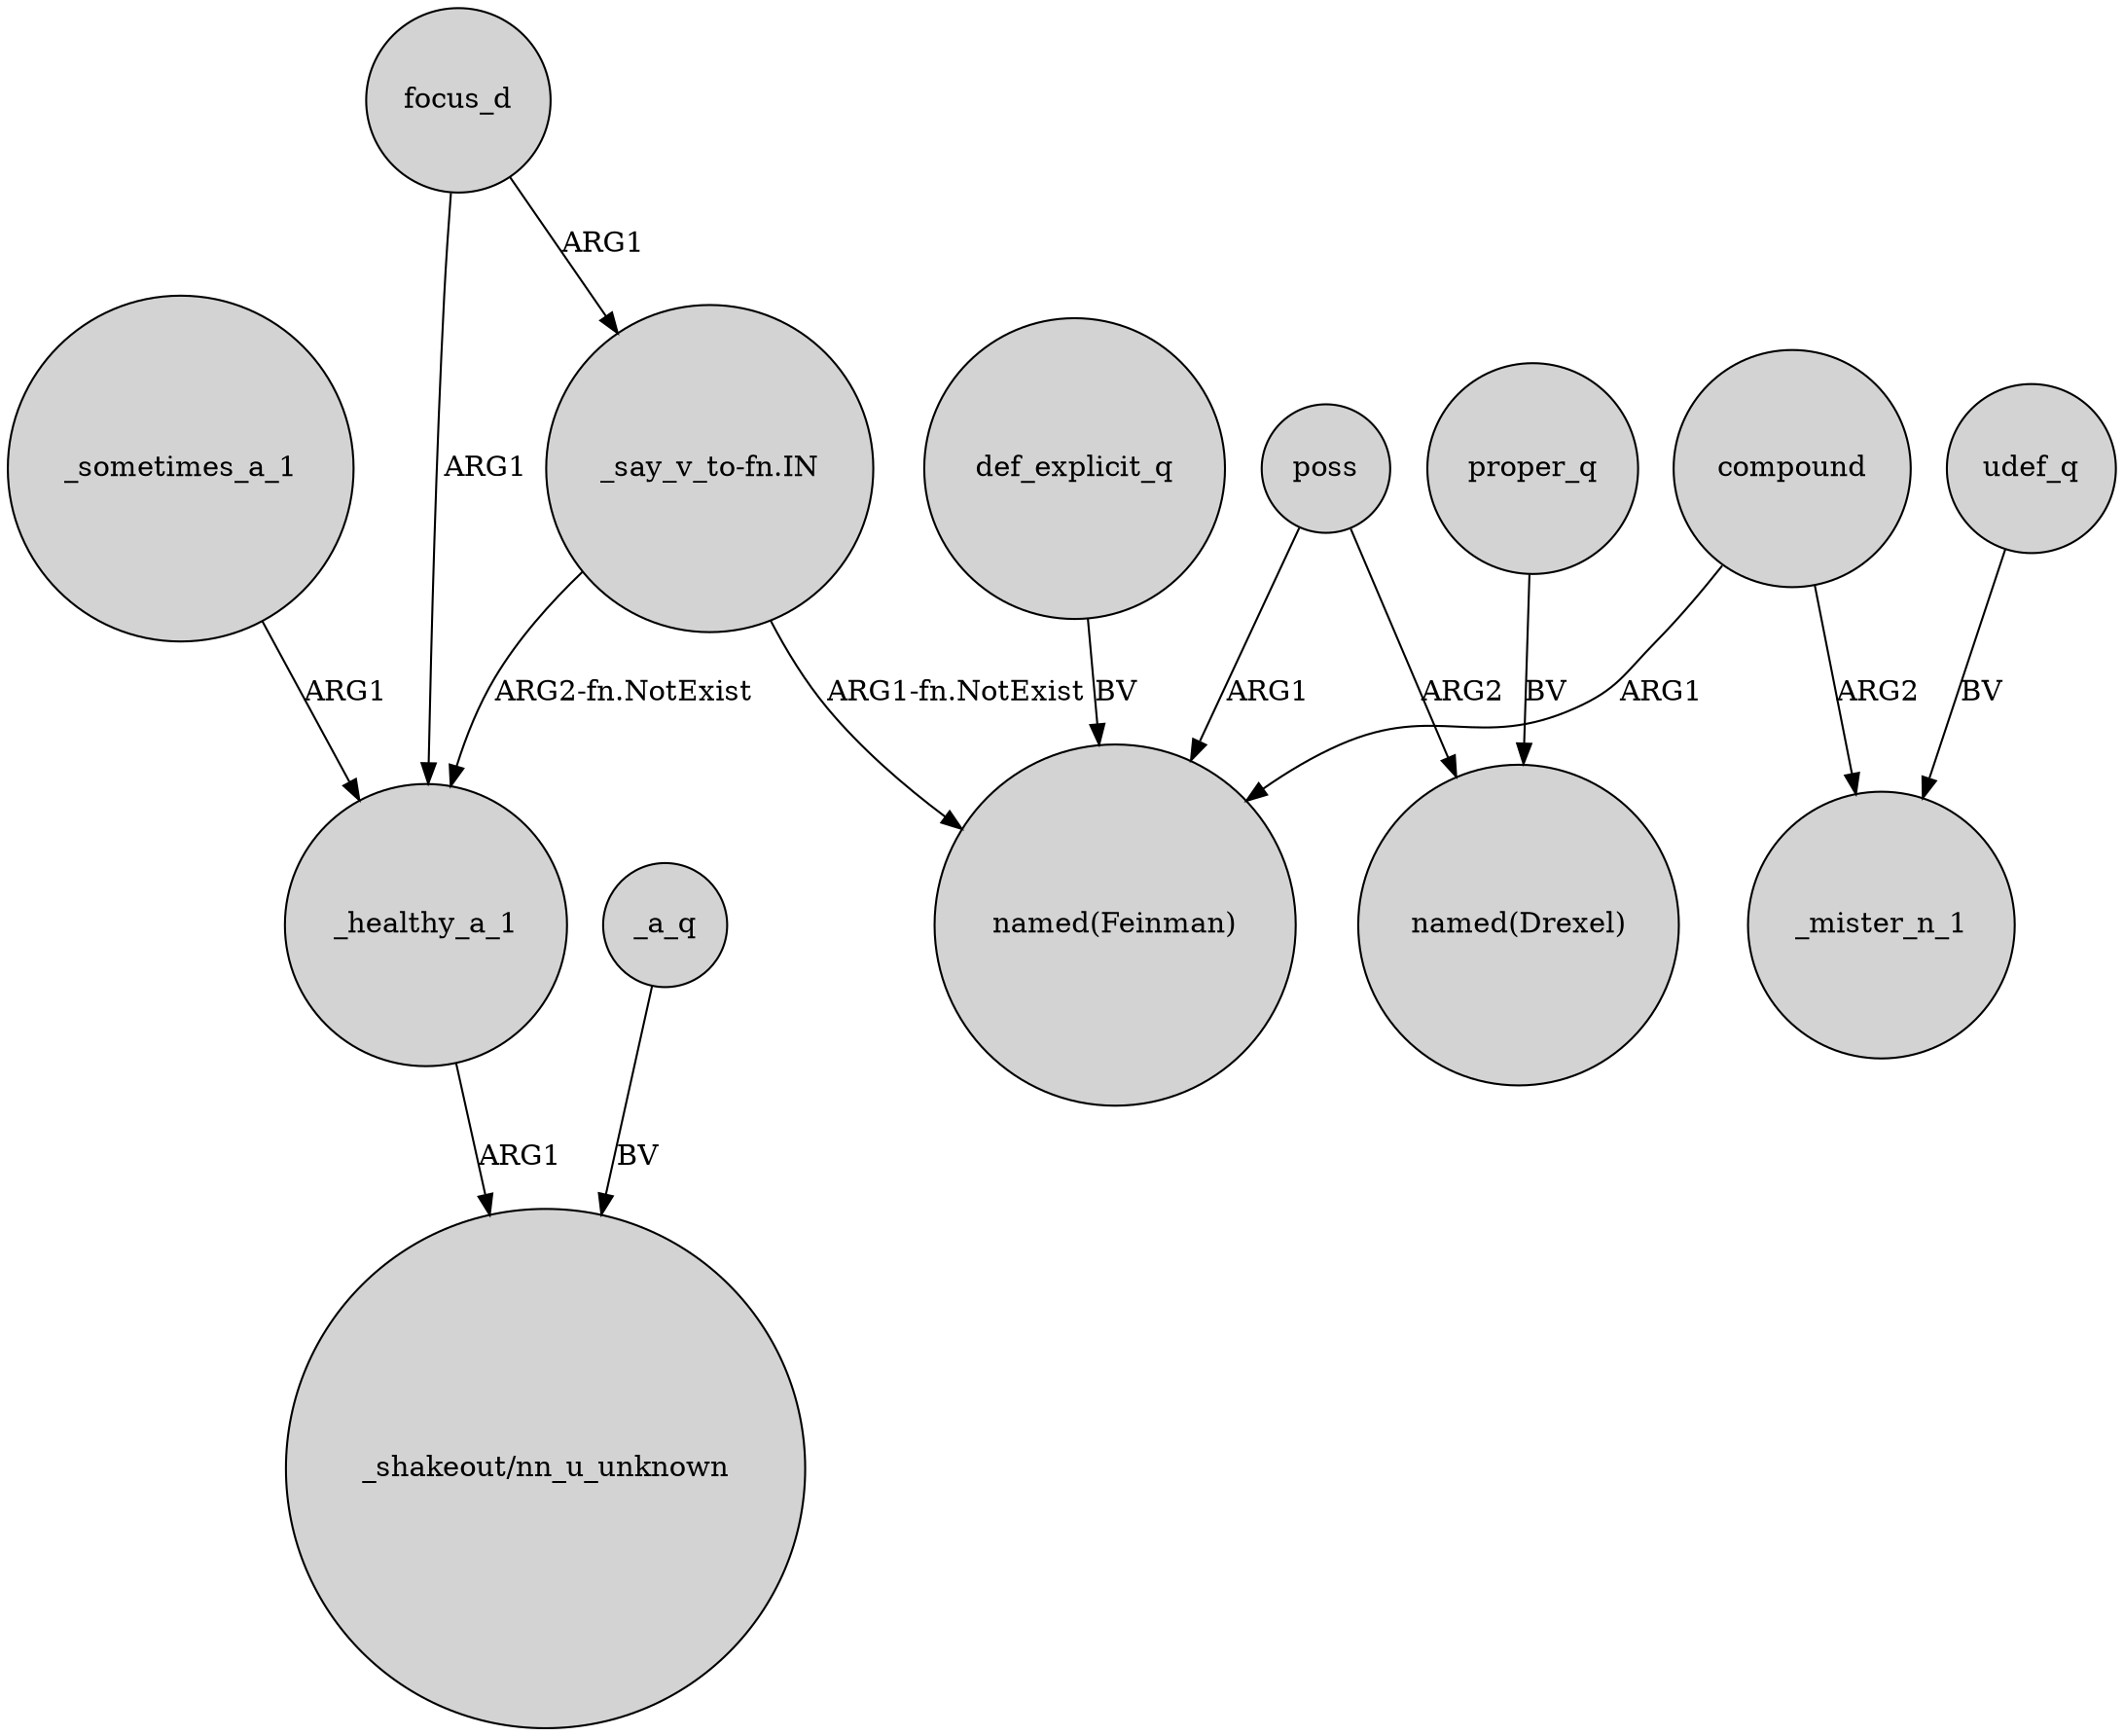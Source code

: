 digraph {
	node [shape=circle style=filled]
	"_say_v_to-fn.IN" -> _healthy_a_1 [label="ARG2-fn.NotExist"]
	udef_q -> _mister_n_1 [label=BV]
	poss -> "named(Drexel)" [label=ARG2]
	_sometimes_a_1 -> _healthy_a_1 [label=ARG1]
	compound -> "named(Feinman)" [label=ARG1]
	poss -> "named(Feinman)" [label=ARG1]
	_healthy_a_1 -> "_shakeout/nn_u_unknown" [label=ARG1]
	"_say_v_to-fn.IN" -> "named(Feinman)" [label="ARG1-fn.NotExist"]
	focus_d -> _healthy_a_1 [label=ARG1]
	_a_q -> "_shakeout/nn_u_unknown" [label=BV]
	def_explicit_q -> "named(Feinman)" [label=BV]
	compound -> _mister_n_1 [label=ARG2]
	proper_q -> "named(Drexel)" [label=BV]
	focus_d -> "_say_v_to-fn.IN" [label=ARG1]
}
